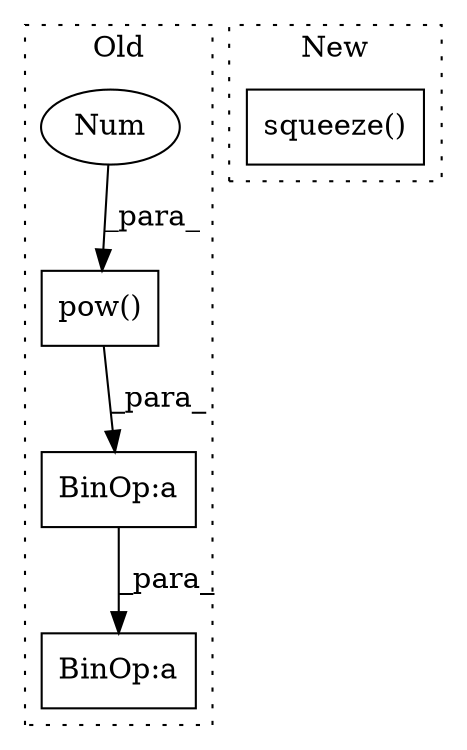 digraph G {
subgraph cluster0 {
1 [label="pow()" a="75" s="7349,7359" l="9,1" shape="box"];
3 [label="Num" a="76" s="7358" l="1" shape="ellipse"];
4 [label="BinOp:a" a="82" s="7367" l="3" shape="box"];
5 [label="BinOp:a" a="82" s="7346" l="3" shape="box"];
label = "Old";
style="dotted";
}
subgraph cluster1 {
2 [label="squeeze()" a="75" s="6879" l="33" shape="box"];
label = "New";
style="dotted";
}
1 -> 5 [label="_para_"];
3 -> 1 [label="_para_"];
5 -> 4 [label="_para_"];
}